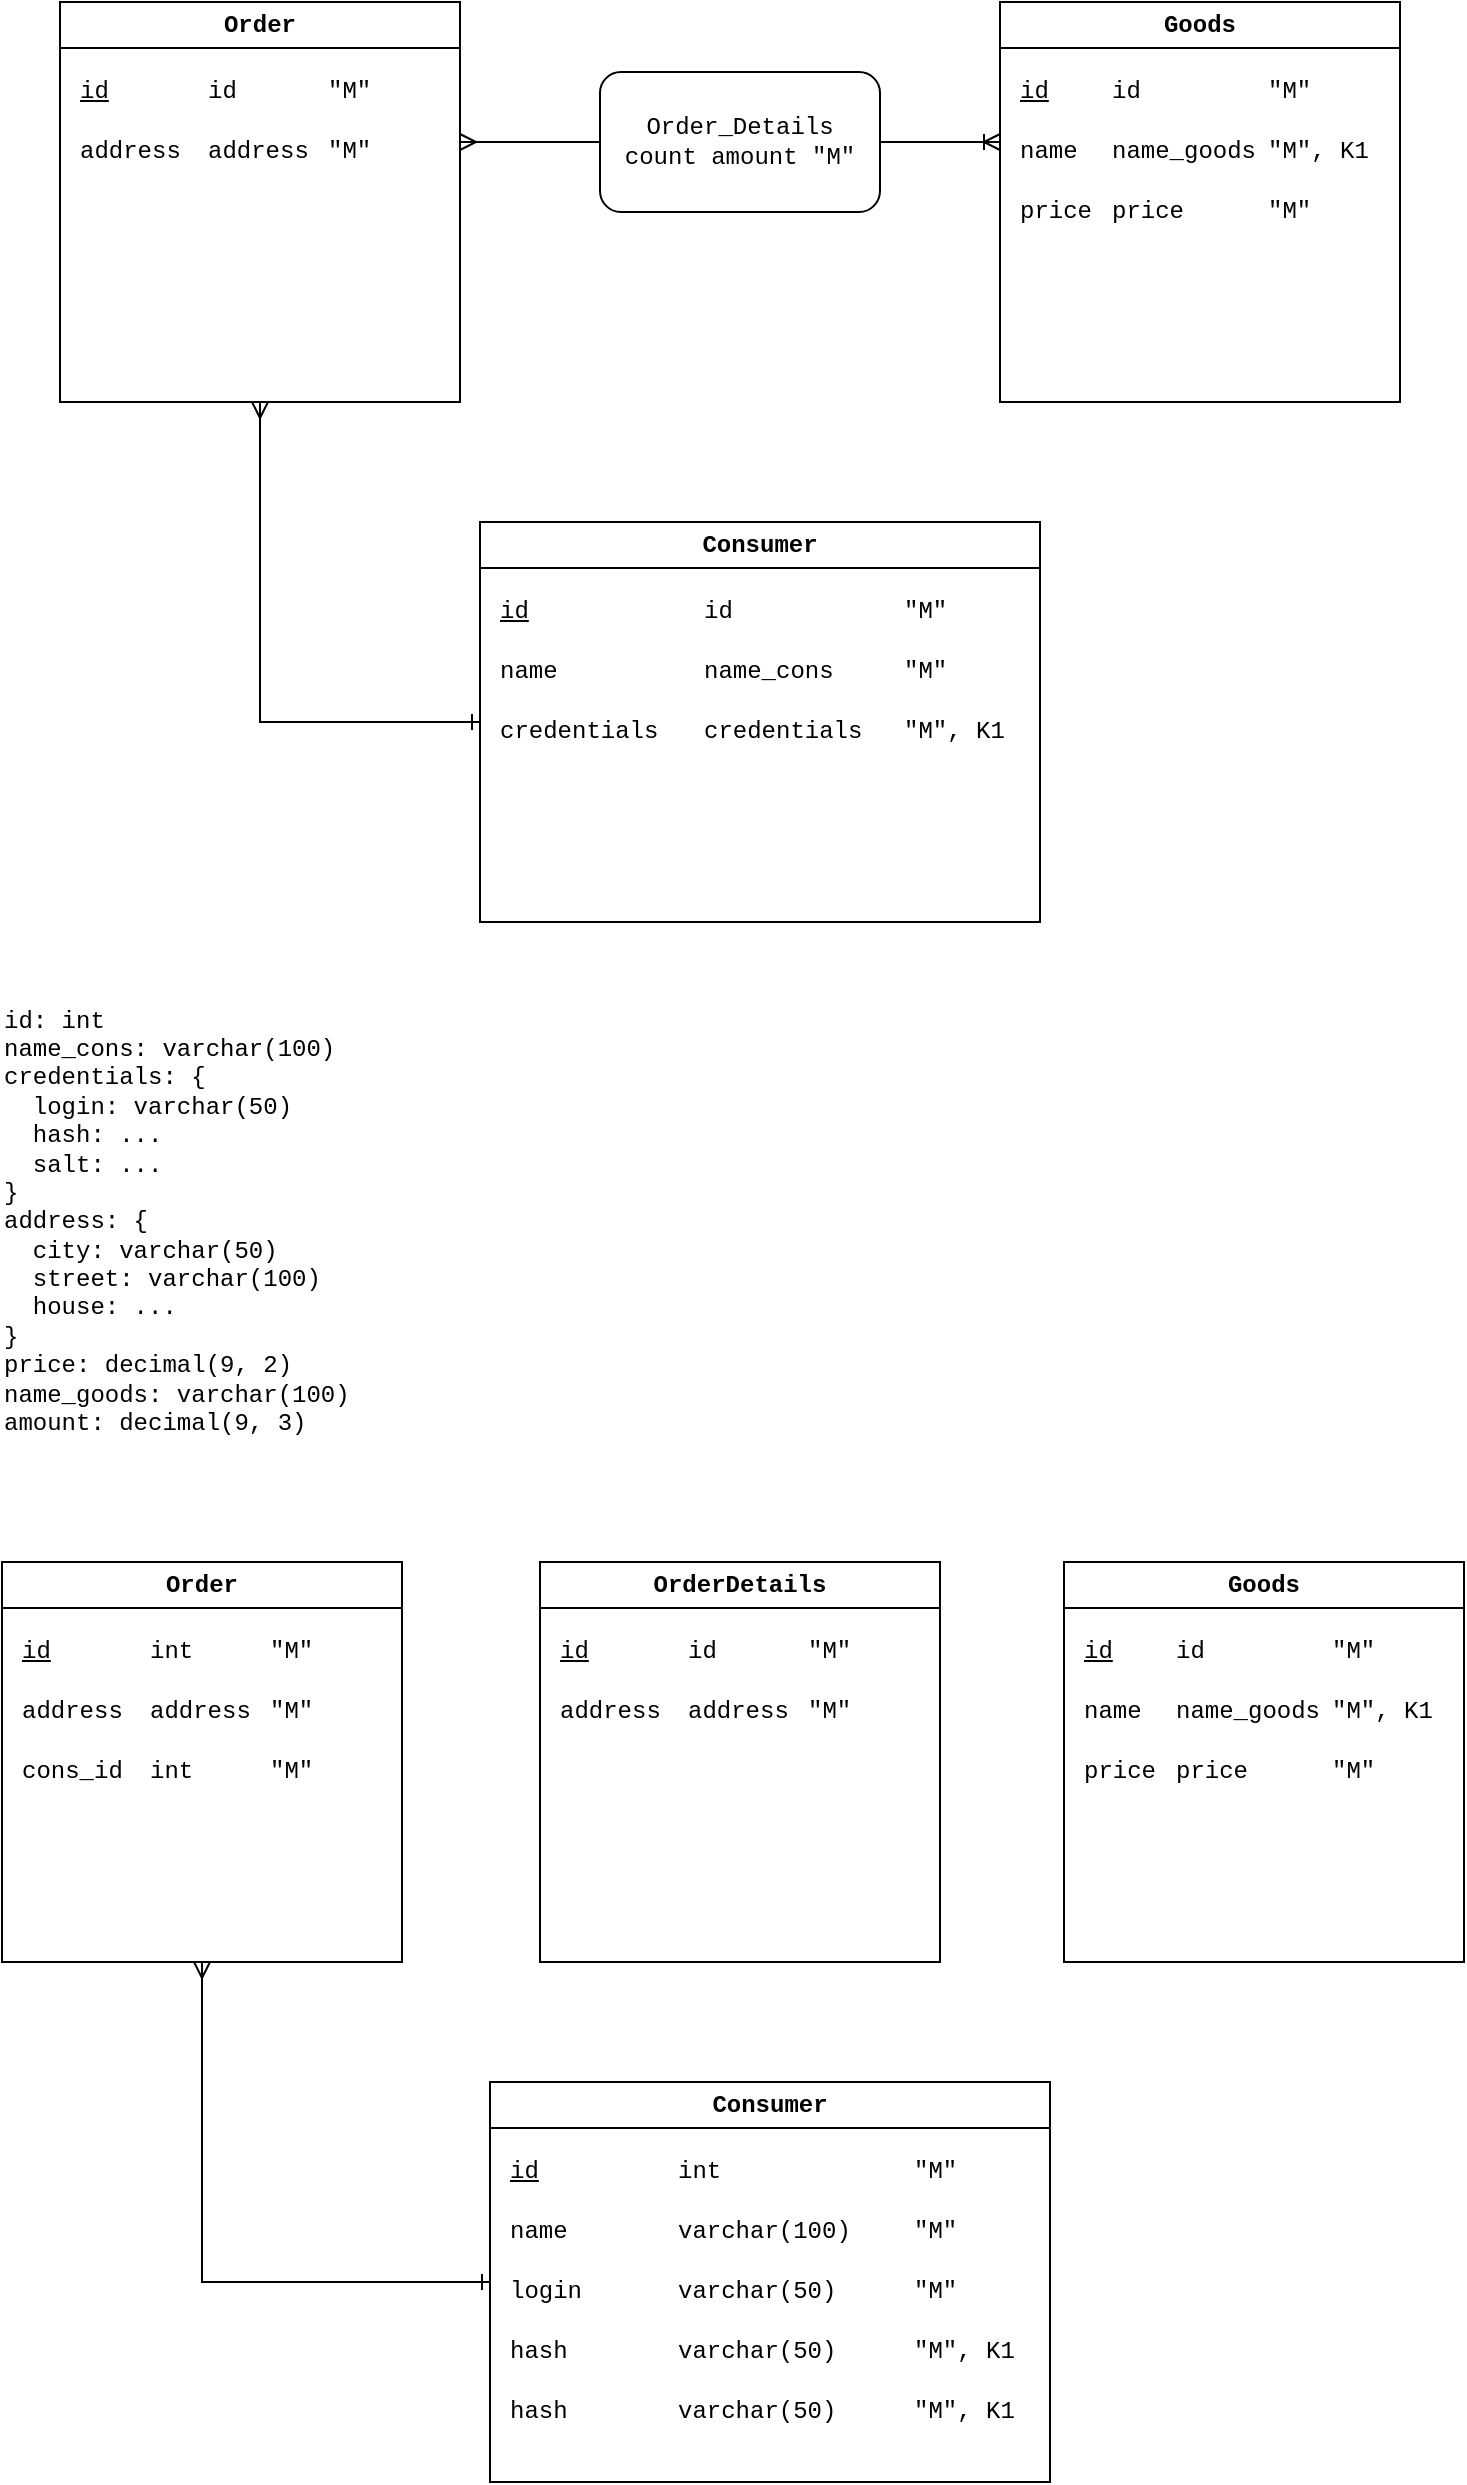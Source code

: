 <mxfile version="21.5.0" type="device">
  <diagram id="C5RBs43oDa-KdzZeNtuy" name="Page-1">
    <mxGraphModel dx="1362" dy="775" grid="1" gridSize="10" guides="1" tooltips="1" connect="1" arrows="1" fold="1" page="1" pageScale="1" pageWidth="827" pageHeight="1169" math="0" shadow="0">
      <root>
        <mxCell id="WIyWlLk6GJQsqaUBKTNV-0" />
        <mxCell id="WIyWlLk6GJQsqaUBKTNV-1" parent="WIyWlLk6GJQsqaUBKTNV-0" />
        <mxCell id="9_OT5r6l4I2cwH_K41dX-42" style="edgeStyle=orthogonalEdgeStyle;rounded=0;orthogonalLoop=1;jettySize=auto;html=1;exitX=0.5;exitY=1;exitDx=0;exitDy=0;entryX=0;entryY=0.5;entryDx=0;entryDy=0;startArrow=ERmany;startFill=0;endArrow=ERone;endFill=0;fontFamily=Courier New;align=left;" edge="1" parent="WIyWlLk6GJQsqaUBKTNV-1" source="9_OT5r6l4I2cwH_K41dX-4" target="9_OT5r6l4I2cwH_K41dX-28">
          <mxGeometry relative="1" as="geometry" />
        </mxCell>
        <mxCell id="9_OT5r6l4I2cwH_K41dX-4" value="Order" style="swimlane;whiteSpace=wrap;html=1;fontFamily=Courier New;align=center;" vertex="1" parent="WIyWlLk6GJQsqaUBKTNV-1">
          <mxGeometry x="80" y="150" width="200" height="200" as="geometry" />
        </mxCell>
        <mxCell id="9_OT5r6l4I2cwH_K41dX-5" value="&lt;u&gt;id&lt;/u&gt;" style="text;html=1;strokeColor=none;fillColor=none;align=left;verticalAlign=middle;whiteSpace=wrap;rounded=0;fontFamily=Courier New;" vertex="1" parent="9_OT5r6l4I2cwH_K41dX-4">
          <mxGeometry x="8" y="30" width="60" height="30" as="geometry" />
        </mxCell>
        <mxCell id="9_OT5r6l4I2cwH_K41dX-6" value="id" style="text;html=1;strokeColor=none;fillColor=none;align=left;verticalAlign=middle;whiteSpace=wrap;rounded=0;fontFamily=Courier New;" vertex="1" parent="9_OT5r6l4I2cwH_K41dX-4">
          <mxGeometry x="72" y="30" width="60" height="30" as="geometry" />
        </mxCell>
        <mxCell id="9_OT5r6l4I2cwH_K41dX-7" value="&quot;M&quot;" style="text;html=1;strokeColor=none;fillColor=none;align=left;verticalAlign=middle;whiteSpace=wrap;rounded=0;fontFamily=Courier New;" vertex="1" parent="9_OT5r6l4I2cwH_K41dX-4">
          <mxGeometry x="132" y="30" width="60" height="30" as="geometry" />
        </mxCell>
        <mxCell id="9_OT5r6l4I2cwH_K41dX-8" value="address" style="text;html=1;strokeColor=none;fillColor=none;align=left;verticalAlign=middle;whiteSpace=wrap;rounded=0;fontFamily=Courier New;" vertex="1" parent="9_OT5r6l4I2cwH_K41dX-4">
          <mxGeometry x="8" y="60" width="60" height="30" as="geometry" />
        </mxCell>
        <mxCell id="9_OT5r6l4I2cwH_K41dX-9" value="address" style="text;html=1;strokeColor=none;fillColor=none;align=left;verticalAlign=middle;whiteSpace=wrap;rounded=0;fontFamily=Courier New;" vertex="1" parent="9_OT5r6l4I2cwH_K41dX-4">
          <mxGeometry x="72" y="60" width="60" height="30" as="geometry" />
        </mxCell>
        <mxCell id="9_OT5r6l4I2cwH_K41dX-10" value="&quot;M&quot;" style="text;html=1;strokeColor=none;fillColor=none;align=left;verticalAlign=middle;whiteSpace=wrap;rounded=0;fontFamily=Courier New;" vertex="1" parent="9_OT5r6l4I2cwH_K41dX-4">
          <mxGeometry x="132" y="60" width="60" height="30" as="geometry" />
        </mxCell>
        <mxCell id="9_OT5r6l4I2cwH_K41dX-17" value="Goods" style="swimlane;whiteSpace=wrap;html=1;fontFamily=Courier New;align=center;" vertex="1" parent="WIyWlLk6GJQsqaUBKTNV-1">
          <mxGeometry x="550" y="150" width="200" height="200" as="geometry" />
        </mxCell>
        <mxCell id="9_OT5r6l4I2cwH_K41dX-18" value="&lt;u&gt;id&lt;/u&gt;" style="text;html=1;strokeColor=none;fillColor=none;align=left;verticalAlign=middle;whiteSpace=wrap;rounded=0;fontFamily=Courier New;" vertex="1" parent="9_OT5r6l4I2cwH_K41dX-17">
          <mxGeometry x="8" y="30" width="60" height="30" as="geometry" />
        </mxCell>
        <mxCell id="9_OT5r6l4I2cwH_K41dX-19" value="id" style="text;html=1;strokeColor=none;fillColor=none;align=left;verticalAlign=middle;whiteSpace=wrap;rounded=0;fontFamily=Courier New;" vertex="1" parent="9_OT5r6l4I2cwH_K41dX-17">
          <mxGeometry x="54" y="30" width="60" height="30" as="geometry" />
        </mxCell>
        <mxCell id="9_OT5r6l4I2cwH_K41dX-20" value="&quot;M&quot;" style="text;html=1;strokeColor=none;fillColor=none;align=left;verticalAlign=middle;whiteSpace=wrap;rounded=0;fontFamily=Courier New;" vertex="1" parent="9_OT5r6l4I2cwH_K41dX-17">
          <mxGeometry x="132" y="30" width="60" height="30" as="geometry" />
        </mxCell>
        <mxCell id="9_OT5r6l4I2cwH_K41dX-21" value="name" style="text;html=1;strokeColor=none;fillColor=none;align=left;verticalAlign=middle;whiteSpace=wrap;rounded=0;fontFamily=Courier New;" vertex="1" parent="9_OT5r6l4I2cwH_K41dX-17">
          <mxGeometry x="8" y="60" width="60" height="30" as="geometry" />
        </mxCell>
        <mxCell id="9_OT5r6l4I2cwH_K41dX-22" value="name_goods" style="text;html=1;strokeColor=none;fillColor=none;align=left;verticalAlign=middle;whiteSpace=wrap;rounded=0;fontFamily=Courier New;" vertex="1" parent="9_OT5r6l4I2cwH_K41dX-17">
          <mxGeometry x="54" y="60" width="60" height="30" as="geometry" />
        </mxCell>
        <mxCell id="9_OT5r6l4I2cwH_K41dX-23" value="&quot;M&quot;, K1" style="text;html=1;strokeColor=none;fillColor=none;align=left;verticalAlign=middle;whiteSpace=wrap;rounded=0;fontFamily=Courier New;" vertex="1" parent="9_OT5r6l4I2cwH_K41dX-17">
          <mxGeometry x="132" y="60" width="60" height="30" as="geometry" />
        </mxCell>
        <mxCell id="9_OT5r6l4I2cwH_K41dX-24" value="price" style="text;html=1;strokeColor=none;fillColor=none;align=left;verticalAlign=middle;whiteSpace=wrap;rounded=0;fontFamily=Courier New;" vertex="1" parent="9_OT5r6l4I2cwH_K41dX-17">
          <mxGeometry x="8" y="90" width="60" height="30" as="geometry" />
        </mxCell>
        <mxCell id="9_OT5r6l4I2cwH_K41dX-25" value="price" style="text;html=1;strokeColor=none;fillColor=none;align=left;verticalAlign=middle;whiteSpace=wrap;rounded=0;fontFamily=Courier New;" vertex="1" parent="9_OT5r6l4I2cwH_K41dX-17">
          <mxGeometry x="54" y="90" width="60" height="30" as="geometry" />
        </mxCell>
        <mxCell id="9_OT5r6l4I2cwH_K41dX-26" value="&quot;M&quot;" style="text;html=1;strokeColor=none;fillColor=none;align=left;verticalAlign=middle;whiteSpace=wrap;rounded=0;fontFamily=Courier New;" vertex="1" parent="9_OT5r6l4I2cwH_K41dX-17">
          <mxGeometry x="132" y="90" width="60" height="30" as="geometry" />
        </mxCell>
        <mxCell id="9_OT5r6l4I2cwH_K41dX-28" value="Consumer" style="swimlane;whiteSpace=wrap;html=1;fontFamily=Courier New;align=center;" vertex="1" parent="WIyWlLk6GJQsqaUBKTNV-1">
          <mxGeometry x="290" y="410" width="280" height="200" as="geometry" />
        </mxCell>
        <mxCell id="9_OT5r6l4I2cwH_K41dX-29" value="&lt;u&gt;id&lt;/u&gt;" style="text;html=1;strokeColor=none;fillColor=none;align=left;verticalAlign=middle;whiteSpace=wrap;rounded=0;fontFamily=Courier New;" vertex="1" parent="9_OT5r6l4I2cwH_K41dX-28">
          <mxGeometry x="8" y="30" width="60" height="30" as="geometry" />
        </mxCell>
        <mxCell id="9_OT5r6l4I2cwH_K41dX-30" value="id" style="text;html=1;strokeColor=none;fillColor=none;align=left;verticalAlign=middle;whiteSpace=wrap;rounded=0;fontFamily=Courier New;" vertex="1" parent="9_OT5r6l4I2cwH_K41dX-28">
          <mxGeometry x="110" y="30" width="60" height="30" as="geometry" />
        </mxCell>
        <mxCell id="9_OT5r6l4I2cwH_K41dX-31" value="&quot;M&quot;" style="text;html=1;strokeColor=none;fillColor=none;align=left;verticalAlign=middle;whiteSpace=wrap;rounded=0;fontFamily=Courier New;" vertex="1" parent="9_OT5r6l4I2cwH_K41dX-28">
          <mxGeometry x="210" y="30" width="60" height="30" as="geometry" />
        </mxCell>
        <mxCell id="9_OT5r6l4I2cwH_K41dX-32" value="name" style="text;html=1;strokeColor=none;fillColor=none;align=left;verticalAlign=middle;whiteSpace=wrap;rounded=0;fontFamily=Courier New;" vertex="1" parent="9_OT5r6l4I2cwH_K41dX-28">
          <mxGeometry x="8" y="60" width="60" height="30" as="geometry" />
        </mxCell>
        <mxCell id="9_OT5r6l4I2cwH_K41dX-33" value="name_cons" style="text;html=1;strokeColor=none;fillColor=none;align=left;verticalAlign=middle;whiteSpace=wrap;rounded=0;fontFamily=Courier New;" vertex="1" parent="9_OT5r6l4I2cwH_K41dX-28">
          <mxGeometry x="110" y="60" width="60" height="30" as="geometry" />
        </mxCell>
        <mxCell id="9_OT5r6l4I2cwH_K41dX-34" value="&quot;M&quot;" style="text;html=1;strokeColor=none;fillColor=none;align=left;verticalAlign=middle;whiteSpace=wrap;rounded=0;fontFamily=Courier New;" vertex="1" parent="9_OT5r6l4I2cwH_K41dX-28">
          <mxGeometry x="210" y="60" width="60" height="30" as="geometry" />
        </mxCell>
        <mxCell id="9_OT5r6l4I2cwH_K41dX-35" value="credentials" style="text;html=1;strokeColor=none;fillColor=none;align=left;verticalAlign=middle;whiteSpace=wrap;rounded=0;fontFamily=Courier New;" vertex="1" parent="9_OT5r6l4I2cwH_K41dX-28">
          <mxGeometry x="8" y="90" width="60" height="30" as="geometry" />
        </mxCell>
        <mxCell id="9_OT5r6l4I2cwH_K41dX-36" value="credentials" style="text;html=1;strokeColor=none;fillColor=none;align=left;verticalAlign=middle;whiteSpace=wrap;rounded=0;fontFamily=Courier New;" vertex="1" parent="9_OT5r6l4I2cwH_K41dX-28">
          <mxGeometry x="110" y="90" width="60" height="30" as="geometry" />
        </mxCell>
        <mxCell id="9_OT5r6l4I2cwH_K41dX-37" value="&quot;M&quot;, K1" style="text;html=1;strokeColor=none;fillColor=none;align=left;verticalAlign=middle;whiteSpace=wrap;rounded=0;fontFamily=Courier New;" vertex="1" parent="9_OT5r6l4I2cwH_K41dX-28">
          <mxGeometry x="210" y="90" width="60" height="30" as="geometry" />
        </mxCell>
        <mxCell id="9_OT5r6l4I2cwH_K41dX-40" style="edgeStyle=orthogonalEdgeStyle;rounded=0;orthogonalLoop=1;jettySize=auto;html=1;endArrow=ERmany;endFill=0;fontFamily=Courier New;align=left;" edge="1" parent="WIyWlLk6GJQsqaUBKTNV-1" source="9_OT5r6l4I2cwH_K41dX-39">
          <mxGeometry relative="1" as="geometry">
            <mxPoint x="280" y="220" as="targetPoint" />
          </mxGeometry>
        </mxCell>
        <mxCell id="9_OT5r6l4I2cwH_K41dX-41" style="edgeStyle=orthogonalEdgeStyle;rounded=0;orthogonalLoop=1;jettySize=auto;html=1;endArrow=ERoneToMany;endFill=0;fontFamily=Courier New;align=left;" edge="1" parent="WIyWlLk6GJQsqaUBKTNV-1" source="9_OT5r6l4I2cwH_K41dX-39">
          <mxGeometry relative="1" as="geometry">
            <mxPoint x="550" y="220" as="targetPoint" />
          </mxGeometry>
        </mxCell>
        <mxCell id="9_OT5r6l4I2cwH_K41dX-39" value="&lt;div style=&quot;&quot;&gt;&lt;span style=&quot;background-color: initial;&quot;&gt;Order_Details&lt;/span&gt;&lt;/div&gt;count amount &quot;M&quot;" style="rounded=1;whiteSpace=wrap;html=1;fontFamily=Courier New;align=center;" vertex="1" parent="WIyWlLk6GJQsqaUBKTNV-1">
          <mxGeometry x="350" y="185" width="140" height="70" as="geometry" />
        </mxCell>
        <mxCell id="9_OT5r6l4I2cwH_K41dX-43" value="&lt;font&gt;id: int&lt;br&gt;name_cons: varchar(100)&lt;br&gt;credentials: {&lt;br&gt;&amp;nbsp; login: varchar(50)&lt;br&gt;&amp;nbsp; hash: ...&lt;br&gt;&amp;nbsp; salt: ...&lt;br&gt;}&lt;br&gt;address: {&lt;br&gt;&amp;nbsp; city: varchar(50)&lt;br&gt;&amp;nbsp; street: varchar(100)&lt;br&gt;&amp;nbsp; house: ...&lt;br&gt;}&lt;br&gt;price: decimal(9, 2)&lt;br&gt;name_goods: varchar(100)&lt;br&gt;amount: decimal(9, 3)&lt;br&gt;&lt;/font&gt;" style="text;html=1;strokeColor=none;fillColor=none;align=left;verticalAlign=middle;whiteSpace=wrap;rounded=0;fontFamily=Courier New;" vertex="1" parent="WIyWlLk6GJQsqaUBKTNV-1">
          <mxGeometry x="50" y="640" width="340" height="240" as="geometry" />
        </mxCell>
        <mxCell id="9_OT5r6l4I2cwH_K41dX-109" style="edgeStyle=orthogonalEdgeStyle;rounded=0;orthogonalLoop=1;jettySize=auto;html=1;exitX=0.5;exitY=1;exitDx=0;exitDy=0;entryX=0;entryY=0.5;entryDx=0;entryDy=0;startArrow=ERmany;startFill=0;endArrow=ERone;endFill=0;fontFamily=Courier New;align=left;" edge="1" parent="WIyWlLk6GJQsqaUBKTNV-1" source="9_OT5r6l4I2cwH_K41dX-110" target="9_OT5r6l4I2cwH_K41dX-127">
          <mxGeometry relative="1" as="geometry" />
        </mxCell>
        <mxCell id="9_OT5r6l4I2cwH_K41dX-110" value="Order" style="swimlane;whiteSpace=wrap;html=1;fontFamily=Courier New;align=center;" vertex="1" parent="WIyWlLk6GJQsqaUBKTNV-1">
          <mxGeometry x="51" y="930" width="200" height="200" as="geometry" />
        </mxCell>
        <mxCell id="9_OT5r6l4I2cwH_K41dX-111" value="&lt;u&gt;id&lt;/u&gt;" style="text;html=1;strokeColor=none;fillColor=none;align=left;verticalAlign=middle;whiteSpace=wrap;rounded=0;fontFamily=Courier New;" vertex="1" parent="9_OT5r6l4I2cwH_K41dX-110">
          <mxGeometry x="8" y="30" width="60" height="30" as="geometry" />
        </mxCell>
        <mxCell id="9_OT5r6l4I2cwH_K41dX-112" value="int" style="text;html=1;strokeColor=none;fillColor=none;align=left;verticalAlign=middle;whiteSpace=wrap;rounded=0;fontFamily=Courier New;" vertex="1" parent="9_OT5r6l4I2cwH_K41dX-110">
          <mxGeometry x="72" y="30" width="60" height="30" as="geometry" />
        </mxCell>
        <mxCell id="9_OT5r6l4I2cwH_K41dX-113" value="&quot;M&quot;" style="text;html=1;strokeColor=none;fillColor=none;align=left;verticalAlign=middle;whiteSpace=wrap;rounded=0;fontFamily=Courier New;" vertex="1" parent="9_OT5r6l4I2cwH_K41dX-110">
          <mxGeometry x="132" y="30" width="60" height="30" as="geometry" />
        </mxCell>
        <mxCell id="9_OT5r6l4I2cwH_K41dX-114" value="address" style="text;html=1;strokeColor=none;fillColor=none;align=left;verticalAlign=middle;whiteSpace=wrap;rounded=0;fontFamily=Courier New;" vertex="1" parent="9_OT5r6l4I2cwH_K41dX-110">
          <mxGeometry x="8" y="60" width="60" height="30" as="geometry" />
        </mxCell>
        <mxCell id="9_OT5r6l4I2cwH_K41dX-115" value="address" style="text;html=1;strokeColor=none;fillColor=none;align=left;verticalAlign=middle;whiteSpace=wrap;rounded=0;fontFamily=Courier New;" vertex="1" parent="9_OT5r6l4I2cwH_K41dX-110">
          <mxGeometry x="72" y="60" width="60" height="30" as="geometry" />
        </mxCell>
        <mxCell id="9_OT5r6l4I2cwH_K41dX-116" value="&quot;M&quot;" style="text;html=1;strokeColor=none;fillColor=none;align=left;verticalAlign=middle;whiteSpace=wrap;rounded=0;fontFamily=Courier New;" vertex="1" parent="9_OT5r6l4I2cwH_K41dX-110">
          <mxGeometry x="132" y="60" width="60" height="30" as="geometry" />
        </mxCell>
        <mxCell id="9_OT5r6l4I2cwH_K41dX-170" value="cons_id" style="text;html=1;strokeColor=none;fillColor=none;align=left;verticalAlign=middle;whiteSpace=wrap;rounded=0;fontFamily=Courier New;" vertex="1" parent="9_OT5r6l4I2cwH_K41dX-110">
          <mxGeometry x="8" y="90" width="60" height="30" as="geometry" />
        </mxCell>
        <mxCell id="9_OT5r6l4I2cwH_K41dX-171" value="int" style="text;html=1;strokeColor=none;fillColor=none;align=left;verticalAlign=middle;whiteSpace=wrap;rounded=0;fontFamily=Courier New;" vertex="1" parent="9_OT5r6l4I2cwH_K41dX-110">
          <mxGeometry x="72" y="90" width="60" height="30" as="geometry" />
        </mxCell>
        <mxCell id="9_OT5r6l4I2cwH_K41dX-172" value="&quot;M&quot;" style="text;html=1;strokeColor=none;fillColor=none;align=left;verticalAlign=middle;whiteSpace=wrap;rounded=0;fontFamily=Courier New;" vertex="1" parent="9_OT5r6l4I2cwH_K41dX-110">
          <mxGeometry x="132" y="90" width="60" height="30" as="geometry" />
        </mxCell>
        <mxCell id="9_OT5r6l4I2cwH_K41dX-117" value="Goods" style="swimlane;whiteSpace=wrap;html=1;fontFamily=Courier New;align=center;" vertex="1" parent="WIyWlLk6GJQsqaUBKTNV-1">
          <mxGeometry x="582" y="930" width="200" height="200" as="geometry" />
        </mxCell>
        <mxCell id="9_OT5r6l4I2cwH_K41dX-118" value="&lt;u&gt;id&lt;/u&gt;" style="text;html=1;strokeColor=none;fillColor=none;align=left;verticalAlign=middle;whiteSpace=wrap;rounded=0;fontFamily=Courier New;" vertex="1" parent="9_OT5r6l4I2cwH_K41dX-117">
          <mxGeometry x="8" y="30" width="60" height="30" as="geometry" />
        </mxCell>
        <mxCell id="9_OT5r6l4I2cwH_K41dX-119" value="id" style="text;html=1;strokeColor=none;fillColor=none;align=left;verticalAlign=middle;whiteSpace=wrap;rounded=0;fontFamily=Courier New;" vertex="1" parent="9_OT5r6l4I2cwH_K41dX-117">
          <mxGeometry x="54" y="30" width="60" height="30" as="geometry" />
        </mxCell>
        <mxCell id="9_OT5r6l4I2cwH_K41dX-120" value="&quot;M&quot;" style="text;html=1;strokeColor=none;fillColor=none;align=left;verticalAlign=middle;whiteSpace=wrap;rounded=0;fontFamily=Courier New;" vertex="1" parent="9_OT5r6l4I2cwH_K41dX-117">
          <mxGeometry x="132" y="30" width="60" height="30" as="geometry" />
        </mxCell>
        <mxCell id="9_OT5r6l4I2cwH_K41dX-121" value="name" style="text;html=1;strokeColor=none;fillColor=none;align=left;verticalAlign=middle;whiteSpace=wrap;rounded=0;fontFamily=Courier New;" vertex="1" parent="9_OT5r6l4I2cwH_K41dX-117">
          <mxGeometry x="8" y="60" width="60" height="30" as="geometry" />
        </mxCell>
        <mxCell id="9_OT5r6l4I2cwH_K41dX-122" value="name_goods" style="text;html=1;strokeColor=none;fillColor=none;align=left;verticalAlign=middle;whiteSpace=wrap;rounded=0;fontFamily=Courier New;" vertex="1" parent="9_OT5r6l4I2cwH_K41dX-117">
          <mxGeometry x="54" y="60" width="60" height="30" as="geometry" />
        </mxCell>
        <mxCell id="9_OT5r6l4I2cwH_K41dX-123" value="&quot;M&quot;, K1" style="text;html=1;strokeColor=none;fillColor=none;align=left;verticalAlign=middle;whiteSpace=wrap;rounded=0;fontFamily=Courier New;" vertex="1" parent="9_OT5r6l4I2cwH_K41dX-117">
          <mxGeometry x="132" y="60" width="60" height="30" as="geometry" />
        </mxCell>
        <mxCell id="9_OT5r6l4I2cwH_K41dX-124" value="price" style="text;html=1;strokeColor=none;fillColor=none;align=left;verticalAlign=middle;whiteSpace=wrap;rounded=0;fontFamily=Courier New;" vertex="1" parent="9_OT5r6l4I2cwH_K41dX-117">
          <mxGeometry x="8" y="90" width="60" height="30" as="geometry" />
        </mxCell>
        <mxCell id="9_OT5r6l4I2cwH_K41dX-125" value="price" style="text;html=1;strokeColor=none;fillColor=none;align=left;verticalAlign=middle;whiteSpace=wrap;rounded=0;fontFamily=Courier New;" vertex="1" parent="9_OT5r6l4I2cwH_K41dX-117">
          <mxGeometry x="54" y="90" width="60" height="30" as="geometry" />
        </mxCell>
        <mxCell id="9_OT5r6l4I2cwH_K41dX-126" value="&quot;M&quot;" style="text;html=1;strokeColor=none;fillColor=none;align=left;verticalAlign=middle;whiteSpace=wrap;rounded=0;fontFamily=Courier New;" vertex="1" parent="9_OT5r6l4I2cwH_K41dX-117">
          <mxGeometry x="132" y="90" width="60" height="30" as="geometry" />
        </mxCell>
        <mxCell id="9_OT5r6l4I2cwH_K41dX-127" value="Consumer" style="swimlane;whiteSpace=wrap;html=1;fontFamily=Courier New;align=center;" vertex="1" parent="WIyWlLk6GJQsqaUBKTNV-1">
          <mxGeometry x="295" y="1190" width="280" height="200" as="geometry" />
        </mxCell>
        <mxCell id="9_OT5r6l4I2cwH_K41dX-128" value="&lt;u&gt;id&lt;/u&gt;" style="text;html=1;strokeColor=none;fillColor=none;align=left;verticalAlign=middle;whiteSpace=wrap;rounded=0;fontFamily=Courier New;" vertex="1" parent="9_OT5r6l4I2cwH_K41dX-127">
          <mxGeometry x="8" y="30" width="60" height="30" as="geometry" />
        </mxCell>
        <mxCell id="9_OT5r6l4I2cwH_K41dX-129" value="int" style="text;html=1;strokeColor=none;fillColor=none;align=left;verticalAlign=middle;whiteSpace=wrap;rounded=0;fontFamily=Courier New;" vertex="1" parent="9_OT5r6l4I2cwH_K41dX-127">
          <mxGeometry x="92" y="30" width="60" height="30" as="geometry" />
        </mxCell>
        <mxCell id="9_OT5r6l4I2cwH_K41dX-130" value="&quot;M&quot;" style="text;html=1;strokeColor=none;fillColor=none;align=left;verticalAlign=middle;whiteSpace=wrap;rounded=0;fontFamily=Courier New;" vertex="1" parent="9_OT5r6l4I2cwH_K41dX-127">
          <mxGeometry x="210" y="30" width="60" height="30" as="geometry" />
        </mxCell>
        <mxCell id="9_OT5r6l4I2cwH_K41dX-131" value="name" style="text;html=1;strokeColor=none;fillColor=none;align=left;verticalAlign=middle;whiteSpace=wrap;rounded=0;fontFamily=Courier New;" vertex="1" parent="9_OT5r6l4I2cwH_K41dX-127">
          <mxGeometry x="8" y="60" width="60" height="30" as="geometry" />
        </mxCell>
        <mxCell id="9_OT5r6l4I2cwH_K41dX-132" value="varchar(100)" style="text;html=1;strokeColor=none;fillColor=none;align=left;verticalAlign=middle;whiteSpace=wrap;rounded=0;fontFamily=Courier New;" vertex="1" parent="9_OT5r6l4I2cwH_K41dX-127">
          <mxGeometry x="92" y="60" width="60" height="30" as="geometry" />
        </mxCell>
        <mxCell id="9_OT5r6l4I2cwH_K41dX-133" value="&quot;M&quot;" style="text;html=1;strokeColor=none;fillColor=none;align=left;verticalAlign=middle;whiteSpace=wrap;rounded=0;fontFamily=Courier New;" vertex="1" parent="9_OT5r6l4I2cwH_K41dX-127">
          <mxGeometry x="210" y="60" width="60" height="30" as="geometry" />
        </mxCell>
        <mxCell id="9_OT5r6l4I2cwH_K41dX-134" value="login" style="text;html=1;strokeColor=none;fillColor=none;align=left;verticalAlign=middle;whiteSpace=wrap;rounded=0;fontFamily=Courier New;" vertex="1" parent="9_OT5r6l4I2cwH_K41dX-127">
          <mxGeometry x="8" y="90" width="60" height="30" as="geometry" />
        </mxCell>
        <mxCell id="9_OT5r6l4I2cwH_K41dX-135" value="varchar(50)" style="text;html=1;strokeColor=none;fillColor=none;align=left;verticalAlign=middle;whiteSpace=wrap;rounded=0;fontFamily=Courier New;" vertex="1" parent="9_OT5r6l4I2cwH_K41dX-127">
          <mxGeometry x="92" y="90" width="60" height="30" as="geometry" />
        </mxCell>
        <mxCell id="9_OT5r6l4I2cwH_K41dX-136" value="&quot;M&quot;" style="text;html=1;strokeColor=none;fillColor=none;align=left;verticalAlign=middle;whiteSpace=wrap;rounded=0;fontFamily=Courier New;" vertex="1" parent="9_OT5r6l4I2cwH_K41dX-127">
          <mxGeometry x="210" y="90" width="60" height="30" as="geometry" />
        </mxCell>
        <mxCell id="9_OT5r6l4I2cwH_K41dX-140" value="hash" style="text;html=1;strokeColor=none;fillColor=none;align=left;verticalAlign=middle;whiteSpace=wrap;rounded=0;fontFamily=Courier New;" vertex="1" parent="9_OT5r6l4I2cwH_K41dX-127">
          <mxGeometry x="8" y="120" width="60" height="30" as="geometry" />
        </mxCell>
        <mxCell id="9_OT5r6l4I2cwH_K41dX-141" value="varchar(50)" style="text;html=1;strokeColor=none;fillColor=none;align=left;verticalAlign=middle;whiteSpace=wrap;rounded=0;fontFamily=Courier New;" vertex="1" parent="9_OT5r6l4I2cwH_K41dX-127">
          <mxGeometry x="92" y="120" width="60" height="30" as="geometry" />
        </mxCell>
        <mxCell id="9_OT5r6l4I2cwH_K41dX-142" value="&quot;M&quot;, K1" style="text;html=1;strokeColor=none;fillColor=none;align=left;verticalAlign=middle;whiteSpace=wrap;rounded=0;fontFamily=Courier New;" vertex="1" parent="9_OT5r6l4I2cwH_K41dX-127">
          <mxGeometry x="210" y="120" width="60" height="30" as="geometry" />
        </mxCell>
        <mxCell id="9_OT5r6l4I2cwH_K41dX-143" value="hash" style="text;html=1;strokeColor=none;fillColor=none;align=left;verticalAlign=middle;whiteSpace=wrap;rounded=0;fontFamily=Courier New;" vertex="1" parent="9_OT5r6l4I2cwH_K41dX-127">
          <mxGeometry x="8" y="150" width="60" height="30" as="geometry" />
        </mxCell>
        <mxCell id="9_OT5r6l4I2cwH_K41dX-144" value="varchar(50)" style="text;html=1;strokeColor=none;fillColor=none;align=left;verticalAlign=middle;whiteSpace=wrap;rounded=0;fontFamily=Courier New;" vertex="1" parent="9_OT5r6l4I2cwH_K41dX-127">
          <mxGeometry x="92" y="150" width="60" height="30" as="geometry" />
        </mxCell>
        <mxCell id="9_OT5r6l4I2cwH_K41dX-145" value="&quot;M&quot;, K1" style="text;html=1;strokeColor=none;fillColor=none;align=left;verticalAlign=middle;whiteSpace=wrap;rounded=0;fontFamily=Courier New;" vertex="1" parent="9_OT5r6l4I2cwH_K41dX-127">
          <mxGeometry x="210" y="150" width="60" height="30" as="geometry" />
        </mxCell>
        <mxCell id="9_OT5r6l4I2cwH_K41dX-163" value="OrderDetails" style="swimlane;whiteSpace=wrap;html=1;fontFamily=Courier New;align=center;" vertex="1" parent="WIyWlLk6GJQsqaUBKTNV-1">
          <mxGeometry x="320" y="930" width="200" height="200" as="geometry" />
        </mxCell>
        <mxCell id="9_OT5r6l4I2cwH_K41dX-164" value="&lt;u&gt;id&lt;/u&gt;" style="text;html=1;strokeColor=none;fillColor=none;align=left;verticalAlign=middle;whiteSpace=wrap;rounded=0;fontFamily=Courier New;" vertex="1" parent="9_OT5r6l4I2cwH_K41dX-163">
          <mxGeometry x="8" y="30" width="60" height="30" as="geometry" />
        </mxCell>
        <mxCell id="9_OT5r6l4I2cwH_K41dX-165" value="id" style="text;html=1;strokeColor=none;fillColor=none;align=left;verticalAlign=middle;whiteSpace=wrap;rounded=0;fontFamily=Courier New;" vertex="1" parent="9_OT5r6l4I2cwH_K41dX-163">
          <mxGeometry x="72" y="30" width="60" height="30" as="geometry" />
        </mxCell>
        <mxCell id="9_OT5r6l4I2cwH_K41dX-166" value="&quot;M&quot;" style="text;html=1;strokeColor=none;fillColor=none;align=left;verticalAlign=middle;whiteSpace=wrap;rounded=0;fontFamily=Courier New;" vertex="1" parent="9_OT5r6l4I2cwH_K41dX-163">
          <mxGeometry x="132" y="30" width="60" height="30" as="geometry" />
        </mxCell>
        <mxCell id="9_OT5r6l4I2cwH_K41dX-167" value="address" style="text;html=1;strokeColor=none;fillColor=none;align=left;verticalAlign=middle;whiteSpace=wrap;rounded=0;fontFamily=Courier New;" vertex="1" parent="9_OT5r6l4I2cwH_K41dX-163">
          <mxGeometry x="8" y="60" width="60" height="30" as="geometry" />
        </mxCell>
        <mxCell id="9_OT5r6l4I2cwH_K41dX-168" value="address" style="text;html=1;strokeColor=none;fillColor=none;align=left;verticalAlign=middle;whiteSpace=wrap;rounded=0;fontFamily=Courier New;" vertex="1" parent="9_OT5r6l4I2cwH_K41dX-163">
          <mxGeometry x="72" y="60" width="60" height="30" as="geometry" />
        </mxCell>
        <mxCell id="9_OT5r6l4I2cwH_K41dX-169" value="&quot;M&quot;" style="text;html=1;strokeColor=none;fillColor=none;align=left;verticalAlign=middle;whiteSpace=wrap;rounded=0;fontFamily=Courier New;" vertex="1" parent="9_OT5r6l4I2cwH_K41dX-163">
          <mxGeometry x="132" y="60" width="60" height="30" as="geometry" />
        </mxCell>
      </root>
    </mxGraphModel>
  </diagram>
</mxfile>
